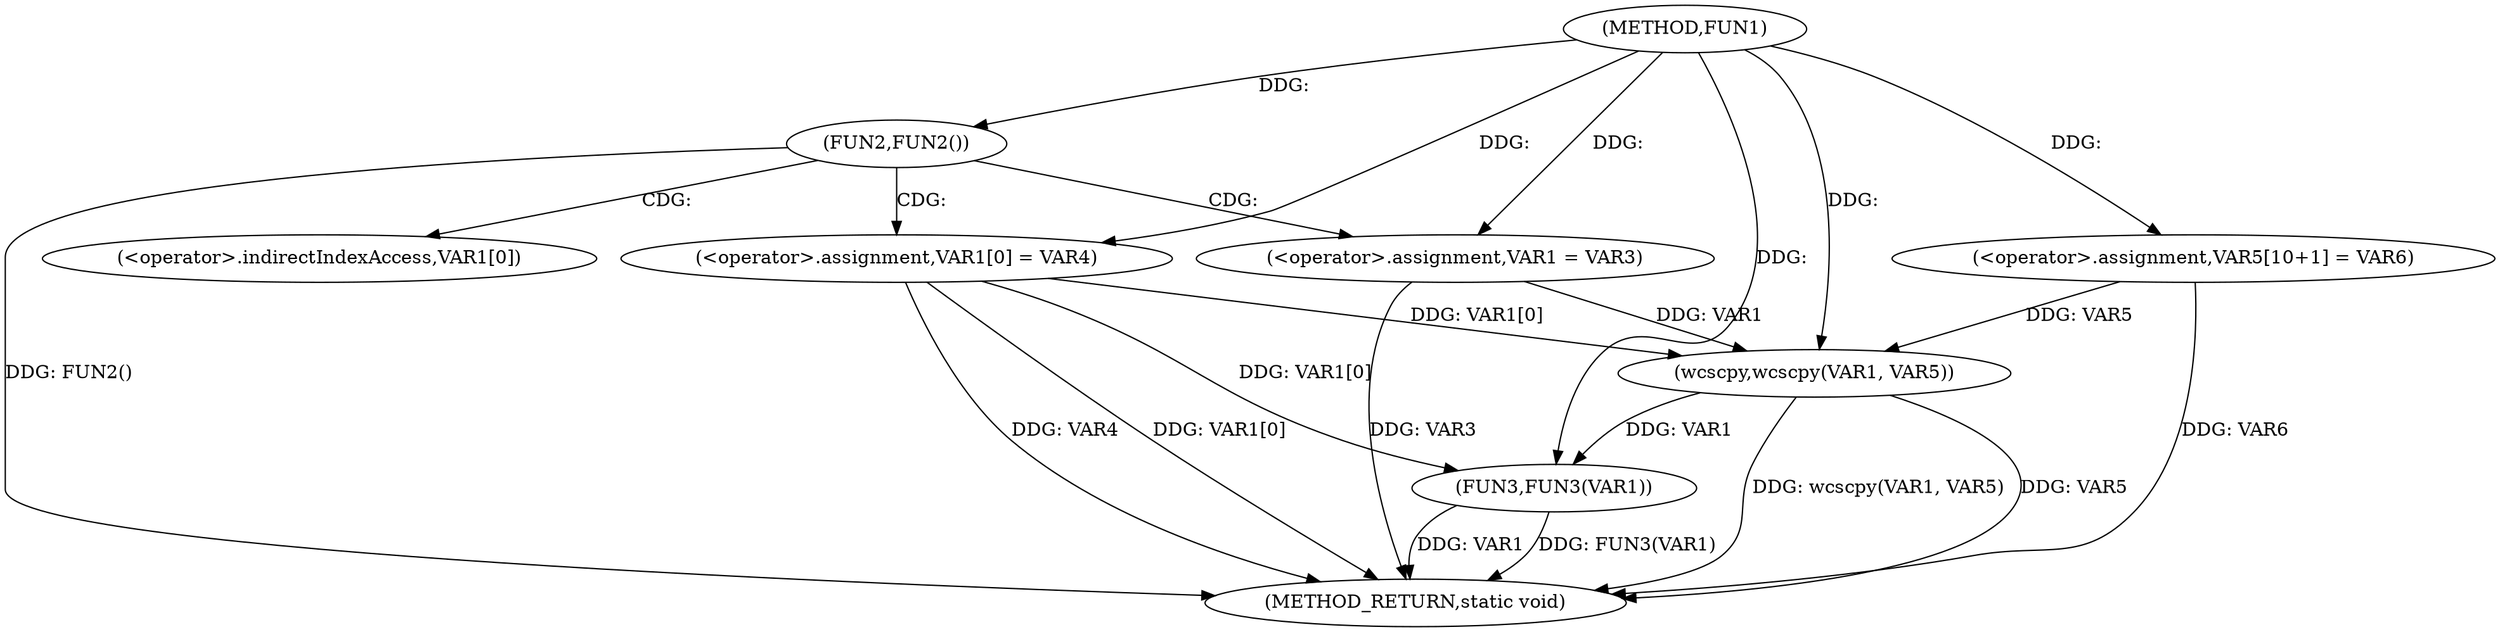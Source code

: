 digraph FUN1 {  
"1000100" [label = "(METHOD,FUN1)" ]
"1000126" [label = "(METHOD_RETURN,static void)" ]
"1000106" [label = "(FUN2,FUN2())" ]
"1000108" [label = "(<operator>.assignment,VAR1 = VAR3)" ]
"1000111" [label = "(<operator>.assignment,VAR1[0] = VAR4)" ]
"1000118" [label = "(<operator>.assignment,VAR5[10+1] = VAR6)" ]
"1000121" [label = "(wcscpy,wcscpy(VAR1, VAR5))" ]
"1000124" [label = "(FUN3,FUN3(VAR1))" ]
"1000112" [label = "(<operator>.indirectIndexAccess,VAR1[0])" ]
  "1000124" -> "1000126"  [ label = "DDG: VAR1"] 
  "1000121" -> "1000126"  [ label = "DDG: VAR5"] 
  "1000111" -> "1000126"  [ label = "DDG: VAR1[0]"] 
  "1000106" -> "1000126"  [ label = "DDG: FUN2()"] 
  "1000124" -> "1000126"  [ label = "DDG: FUN3(VAR1)"] 
  "1000111" -> "1000126"  [ label = "DDG: VAR4"] 
  "1000121" -> "1000126"  [ label = "DDG: wcscpy(VAR1, VAR5)"] 
  "1000108" -> "1000126"  [ label = "DDG: VAR3"] 
  "1000118" -> "1000126"  [ label = "DDG: VAR6"] 
  "1000100" -> "1000106"  [ label = "DDG: "] 
  "1000100" -> "1000108"  [ label = "DDG: "] 
  "1000100" -> "1000111"  [ label = "DDG: "] 
  "1000100" -> "1000118"  [ label = "DDG: "] 
  "1000111" -> "1000121"  [ label = "DDG: VAR1[0]"] 
  "1000108" -> "1000121"  [ label = "DDG: VAR1"] 
  "1000100" -> "1000121"  [ label = "DDG: "] 
  "1000118" -> "1000121"  [ label = "DDG: VAR5"] 
  "1000111" -> "1000124"  [ label = "DDG: VAR1[0]"] 
  "1000121" -> "1000124"  [ label = "DDG: VAR1"] 
  "1000100" -> "1000124"  [ label = "DDG: "] 
  "1000106" -> "1000112"  [ label = "CDG: "] 
  "1000106" -> "1000108"  [ label = "CDG: "] 
  "1000106" -> "1000111"  [ label = "CDG: "] 
}
